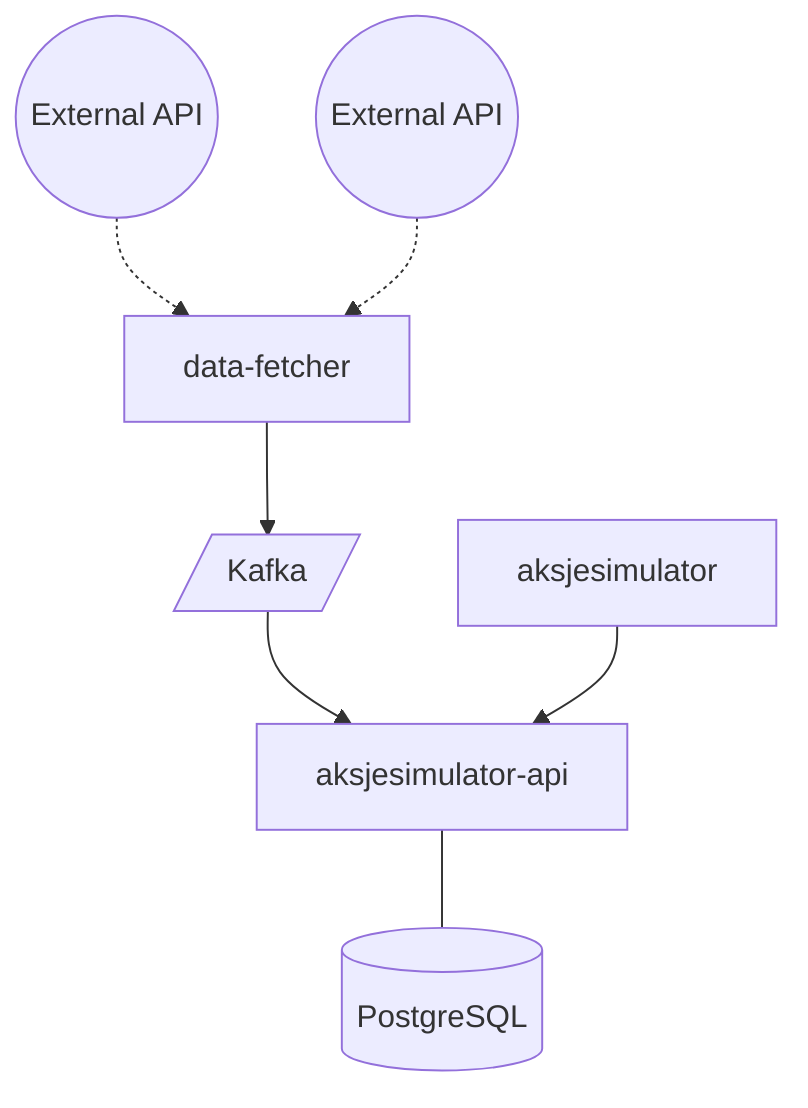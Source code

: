 graph TD
    
    external_api1((External API)) -.-> data_fetcher[data-fetcher]
    external_api2((External API)) -.-> data_fetcher
  
    data_fetcher --> kafka[/Kafka/]
    kafka --> aksjesimulator-api
    aksjesimulator-api --- db[(PostgreSQL)]
    aksjesimulator --> aksjesimulator-api